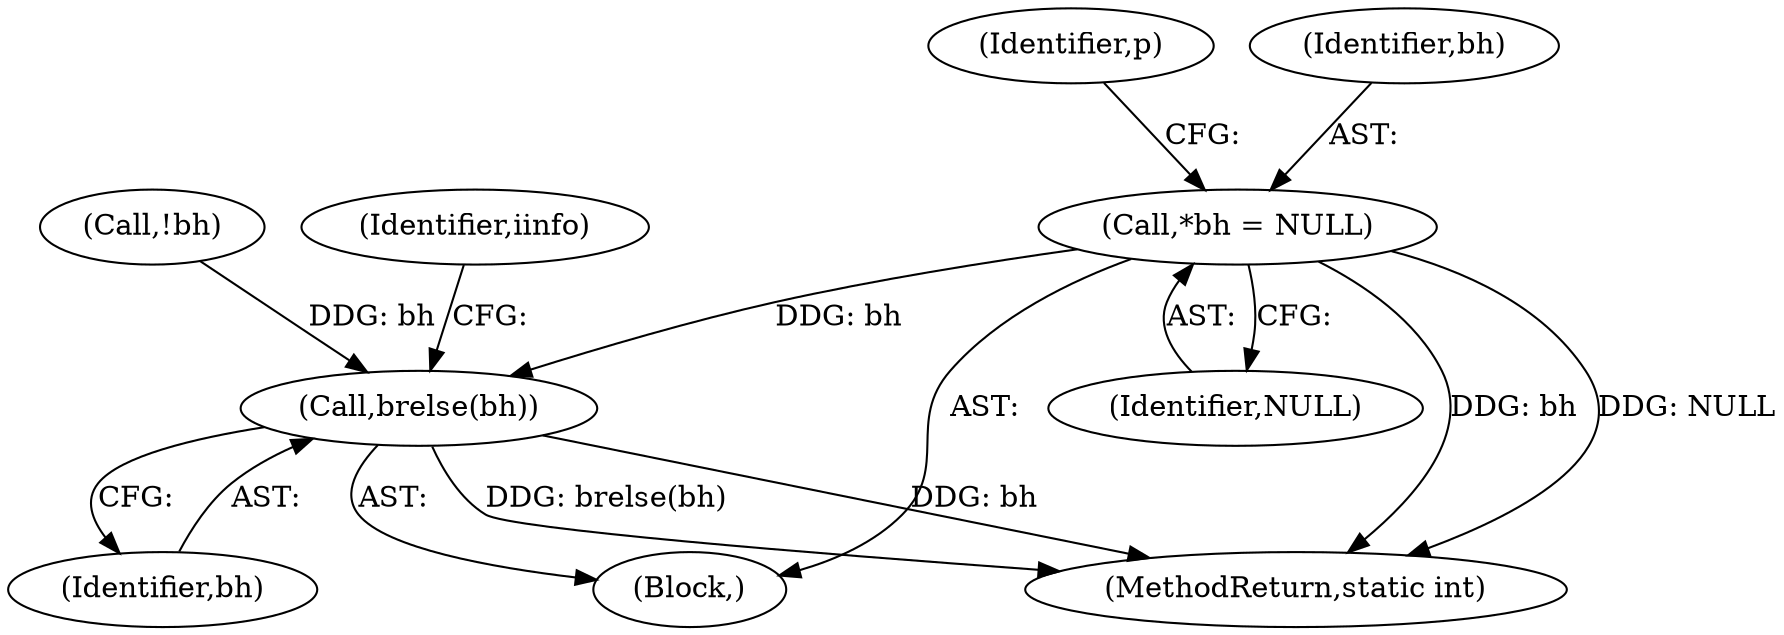 digraph "0_linux_0e5cc9a40ada6046e6bc3bdfcd0c0d7e4b706b14_2@pointer" {
"1000114" [label="(Call,*bh = NULL)"];
"1000206" [label="(Call,brelse(bh))"];
"1000121" [label="(Identifier,p)"];
"1000236" [label="(MethodReturn,static int)"];
"1000115" [label="(Identifier,bh)"];
"1000116" [label="(Identifier,NULL)"];
"1000184" [label="(Call,!bh)"];
"1000207" [label="(Identifier,bh)"];
"1000104" [label="(Block,)"];
"1000211" [label="(Identifier,iinfo)"];
"1000206" [label="(Call,brelse(bh))"];
"1000114" [label="(Call,*bh = NULL)"];
"1000114" -> "1000104"  [label="AST: "];
"1000114" -> "1000116"  [label="CFG: "];
"1000115" -> "1000114"  [label="AST: "];
"1000116" -> "1000114"  [label="AST: "];
"1000121" -> "1000114"  [label="CFG: "];
"1000114" -> "1000236"  [label="DDG: bh"];
"1000114" -> "1000236"  [label="DDG: NULL"];
"1000114" -> "1000206"  [label="DDG: bh"];
"1000206" -> "1000104"  [label="AST: "];
"1000206" -> "1000207"  [label="CFG: "];
"1000207" -> "1000206"  [label="AST: "];
"1000211" -> "1000206"  [label="CFG: "];
"1000206" -> "1000236"  [label="DDG: brelse(bh)"];
"1000206" -> "1000236"  [label="DDG: bh"];
"1000184" -> "1000206"  [label="DDG: bh"];
}
